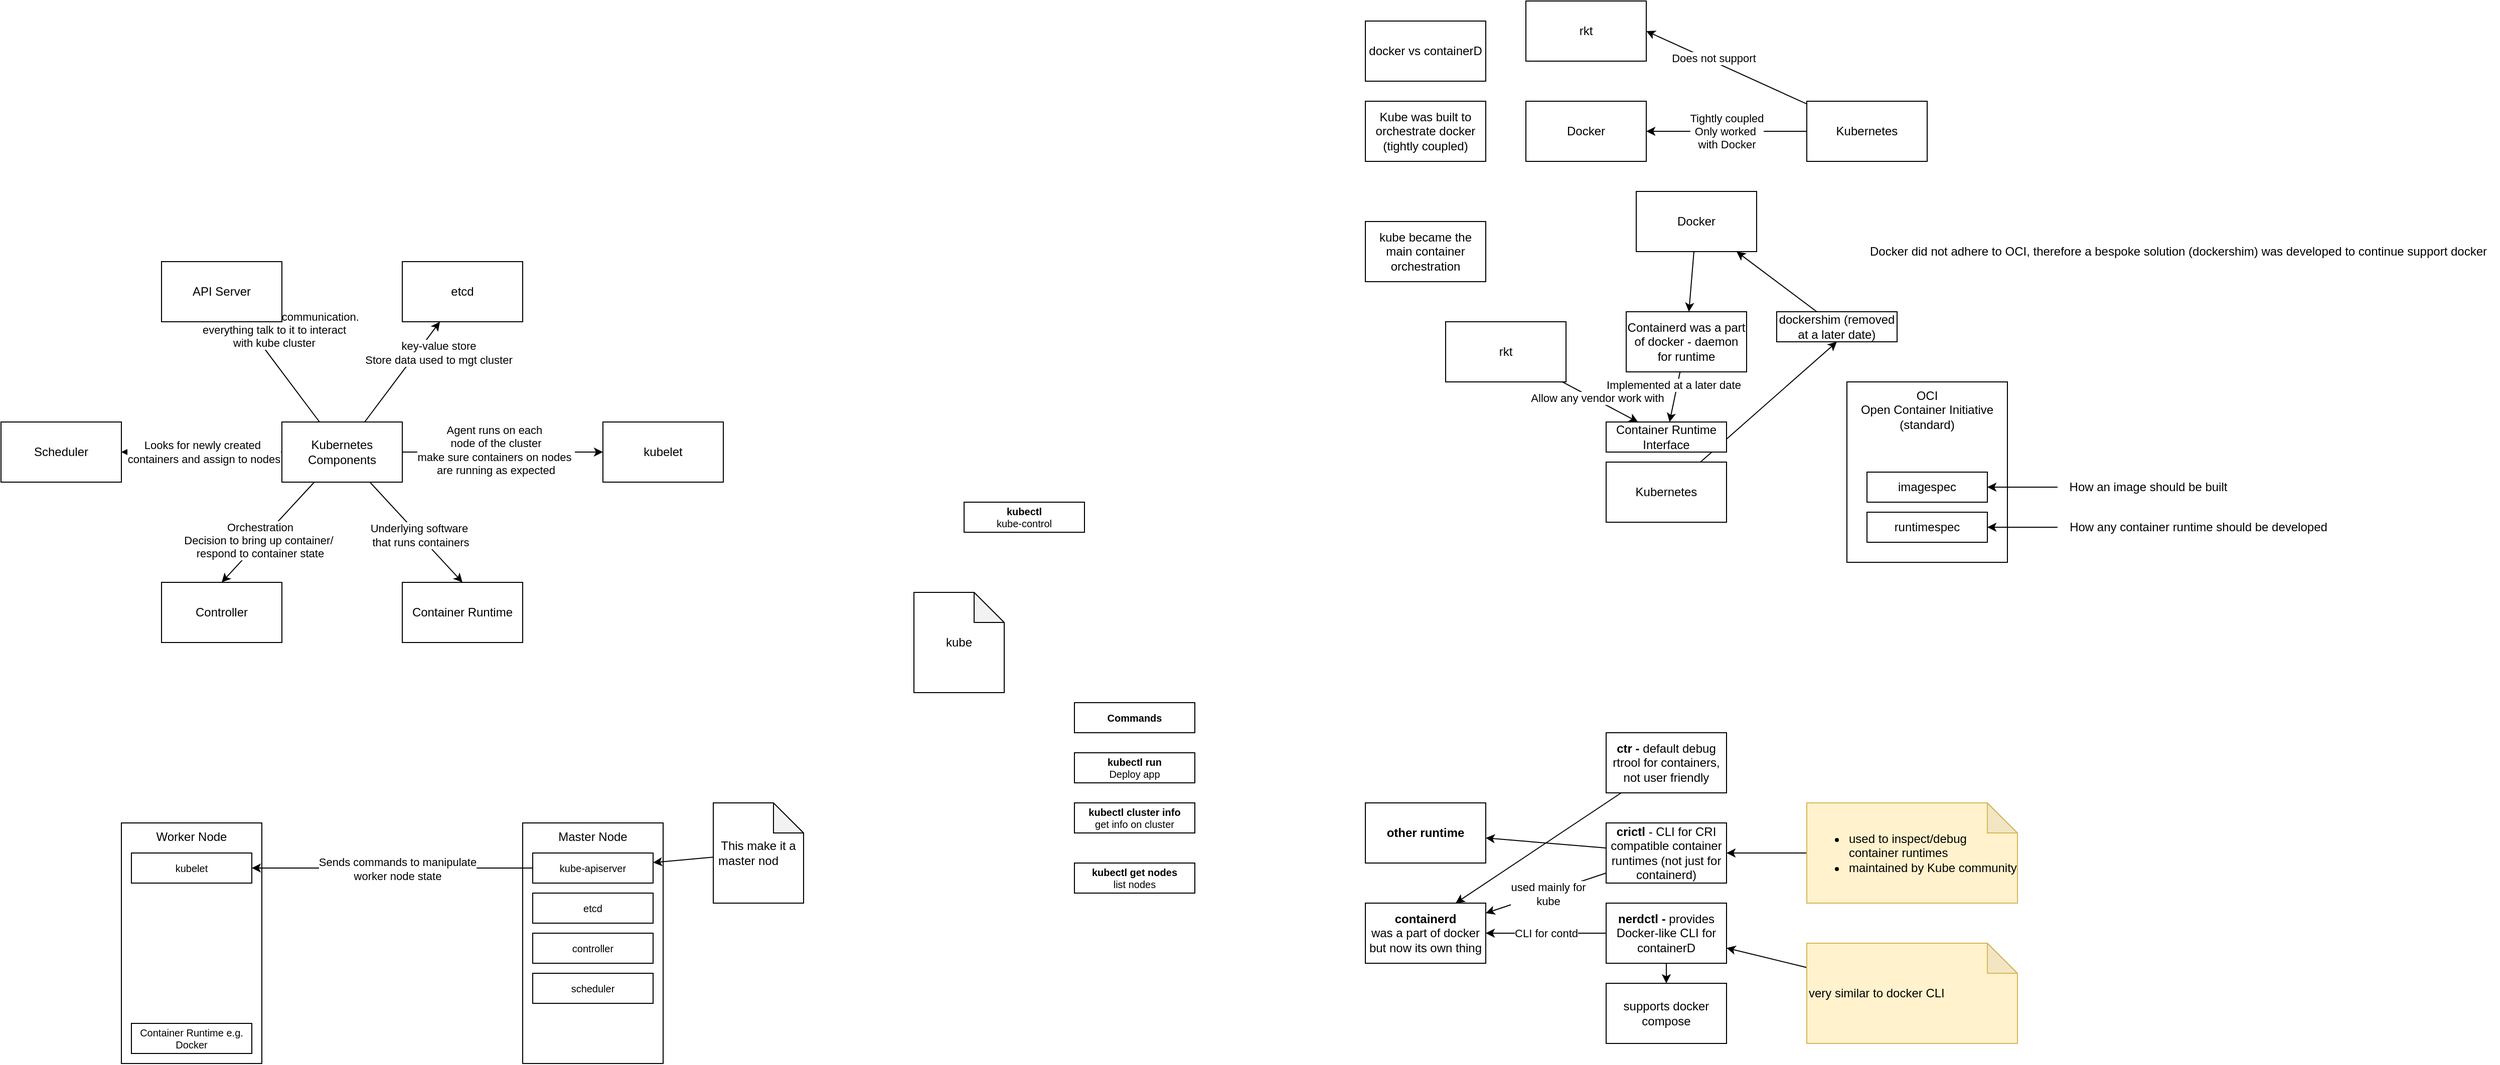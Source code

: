 <mxfile version="24.2.7" type="github">
  <diagram name="Page-1" id="zy53SV4MM4HQcxOWOFIB">
    <mxGraphModel dx="580" dy="911" grid="1" gridSize="10" guides="1" tooltips="1" connect="1" arrows="1" fold="1" page="1" pageScale="1" pageWidth="827" pageHeight="1169" math="0" shadow="0">
      <root>
        <mxCell id="0" />
        <mxCell id="1" parent="0" />
        <mxCell id="Fg91I0AFiqTMSci7lzFo-8" style="edgeStyle=none;rounded=0;orthogonalLoop=1;jettySize=auto;html=1;" edge="1" parent="1" source="Fg91I0AFiqTMSci7lzFo-1" target="Fg91I0AFiqTMSci7lzFo-2">
          <mxGeometry relative="1" as="geometry" />
        </mxCell>
        <mxCell id="Fg91I0AFiqTMSci7lzFo-10" value="Frontend for Kube communication.&lt;div&gt;everything talk to it to interact&lt;/div&gt;&lt;div&gt;with kube cluster&lt;/div&gt;" style="edgeLabel;html=1;align=center;verticalAlign=middle;resizable=0;points=[];" vertex="1" connectable="0" parent="Fg91I0AFiqTMSci7lzFo-8">
          <mxGeometry x="0.22" y="-1" relative="1" as="geometry">
            <mxPoint x="-1" y="-30" as="offset" />
          </mxGeometry>
        </mxCell>
        <mxCell id="Fg91I0AFiqTMSci7lzFo-11" style="edgeStyle=none;rounded=0;orthogonalLoop=1;jettySize=auto;html=1;" edge="1" parent="1" source="Fg91I0AFiqTMSci7lzFo-1" target="Fg91I0AFiqTMSci7lzFo-3">
          <mxGeometry relative="1" as="geometry" />
        </mxCell>
        <mxCell id="Fg91I0AFiqTMSci7lzFo-13" value="key-value store&lt;div&gt;Store data used to mgt cluster&lt;/div&gt;" style="edgeLabel;html=1;align=center;verticalAlign=middle;resizable=0;points=[];" vertex="1" connectable="0" parent="Fg91I0AFiqTMSci7lzFo-11">
          <mxGeometry x="-0.168" y="3" relative="1" as="geometry">
            <mxPoint x="44" y="-26" as="offset" />
          </mxGeometry>
        </mxCell>
        <mxCell id="Fg91I0AFiqTMSci7lzFo-12" style="edgeStyle=none;rounded=0;orthogonalLoop=1;jettySize=auto;html=1;" edge="1" parent="1" source="Fg91I0AFiqTMSci7lzFo-1" target="Fg91I0AFiqTMSci7lzFo-4">
          <mxGeometry relative="1" as="geometry" />
        </mxCell>
        <mxCell id="Fg91I0AFiqTMSci7lzFo-21" value="Agent runs on each&amp;nbsp;&lt;div&gt;node of the cluster&lt;/div&gt;&lt;div&gt;make sure containers on nodes&amp;nbsp;&lt;/div&gt;&lt;div&gt;are running as expected&lt;/div&gt;" style="edgeLabel;html=1;align=center;verticalAlign=middle;resizable=0;points=[];" vertex="1" connectable="0" parent="Fg91I0AFiqTMSci7lzFo-12">
          <mxGeometry x="-0.075" y="2" relative="1" as="geometry">
            <mxPoint as="offset" />
          </mxGeometry>
        </mxCell>
        <mxCell id="Fg91I0AFiqTMSci7lzFo-14" style="edgeStyle=none;rounded=0;orthogonalLoop=1;jettySize=auto;html=1;" edge="1" parent="1" source="Fg91I0AFiqTMSci7lzFo-1" target="Fg91I0AFiqTMSci7lzFo-7">
          <mxGeometry relative="1" as="geometry" />
        </mxCell>
        <mxCell id="Fg91I0AFiqTMSci7lzFo-15" value="Looks for newly created&amp;nbsp;&lt;div&gt;containers and assign to nodes&lt;/div&gt;" style="edgeLabel;html=1;align=center;verticalAlign=middle;resizable=0;points=[];" vertex="1" connectable="0" parent="Fg91I0AFiqTMSci7lzFo-14">
          <mxGeometry x="-0.023" relative="1" as="geometry">
            <mxPoint as="offset" />
          </mxGeometry>
        </mxCell>
        <mxCell id="Fg91I0AFiqTMSci7lzFo-16" style="edgeStyle=none;rounded=0;orthogonalLoop=1;jettySize=auto;html=1;entryX=0.5;entryY=0;entryDx=0;entryDy=0;" edge="1" parent="1" source="Fg91I0AFiqTMSci7lzFo-1" target="Fg91I0AFiqTMSci7lzFo-6">
          <mxGeometry relative="1" as="geometry" />
        </mxCell>
        <mxCell id="Fg91I0AFiqTMSci7lzFo-17" value="Orchestration&lt;div&gt;Decision to bring up container/&amp;nbsp;&lt;/div&gt;&lt;div&gt;respond to container state&lt;/div&gt;" style="edgeLabel;html=1;align=center;verticalAlign=middle;resizable=0;points=[];" vertex="1" connectable="0" parent="Fg91I0AFiqTMSci7lzFo-16">
          <mxGeometry x="0.16" y="-1" relative="1" as="geometry">
            <mxPoint as="offset" />
          </mxGeometry>
        </mxCell>
        <mxCell id="Fg91I0AFiqTMSci7lzFo-18" style="edgeStyle=none;rounded=0;orthogonalLoop=1;jettySize=auto;html=1;entryX=0.5;entryY=0;entryDx=0;entryDy=0;" edge="1" parent="1" source="Fg91I0AFiqTMSci7lzFo-1" target="Fg91I0AFiqTMSci7lzFo-5">
          <mxGeometry relative="1" as="geometry" />
        </mxCell>
        <mxCell id="Fg91I0AFiqTMSci7lzFo-19" value="Underlying software&amp;nbsp;&lt;div&gt;that runs containers&lt;/div&gt;" style="edgeLabel;html=1;align=center;verticalAlign=middle;resizable=0;points=[];" vertex="1" connectable="0" parent="Fg91I0AFiqTMSci7lzFo-18">
          <mxGeometry x="0.063" y="1" relative="1" as="geometry">
            <mxPoint as="offset" />
          </mxGeometry>
        </mxCell>
        <mxCell id="Fg91I0AFiqTMSci7lzFo-1" value="Kubernetes&lt;div&gt;Components&lt;/div&gt;" style="rounded=0;whiteSpace=wrap;html=1;" vertex="1" parent="1">
          <mxGeometry x="320" y="520" width="120" height="60" as="geometry" />
        </mxCell>
        <mxCell id="Fg91I0AFiqTMSci7lzFo-2" value="API Server" style="rounded=0;whiteSpace=wrap;html=1;" vertex="1" parent="1">
          <mxGeometry x="200" y="360" width="120" height="60" as="geometry" />
        </mxCell>
        <mxCell id="Fg91I0AFiqTMSci7lzFo-3" value="etcd" style="rounded=0;whiteSpace=wrap;html=1;" vertex="1" parent="1">
          <mxGeometry x="440" y="360" width="120" height="60" as="geometry" />
        </mxCell>
        <mxCell id="Fg91I0AFiqTMSci7lzFo-4" value="kubelet" style="rounded=0;whiteSpace=wrap;html=1;" vertex="1" parent="1">
          <mxGeometry x="640" y="520" width="120" height="60" as="geometry" />
        </mxCell>
        <mxCell id="Fg91I0AFiqTMSci7lzFo-5" value="Container Runtime" style="rounded=0;whiteSpace=wrap;html=1;" vertex="1" parent="1">
          <mxGeometry x="440" y="680" width="120" height="60" as="geometry" />
        </mxCell>
        <mxCell id="Fg91I0AFiqTMSci7lzFo-6" value="Controller" style="rounded=0;whiteSpace=wrap;html=1;" vertex="1" parent="1">
          <mxGeometry x="200" y="680" width="120" height="60" as="geometry" />
        </mxCell>
        <mxCell id="Fg91I0AFiqTMSci7lzFo-7" value="Scheduler" style="rounded=0;whiteSpace=wrap;html=1;" vertex="1" parent="1">
          <mxGeometry x="40" y="520" width="120" height="60" as="geometry" />
        </mxCell>
        <mxCell id="Fg91I0AFiqTMSci7lzFo-22" value="Worker Node" style="rounded=0;whiteSpace=wrap;html=1;verticalAlign=top;" vertex="1" parent="1">
          <mxGeometry x="160" y="920" width="140" height="240" as="geometry" />
        </mxCell>
        <mxCell id="Fg91I0AFiqTMSci7lzFo-24" value="Container Runtime e.g. Docker" style="rounded=0;whiteSpace=wrap;html=1;fontSize=10;" vertex="1" parent="1">
          <mxGeometry x="170" y="1120" width="120" height="30" as="geometry" />
        </mxCell>
        <mxCell id="Fg91I0AFiqTMSci7lzFo-26" value="Master Node" style="rounded=0;whiteSpace=wrap;html=1;verticalAlign=top;" vertex="1" parent="1">
          <mxGeometry x="560" y="920" width="140" height="240" as="geometry" />
        </mxCell>
        <mxCell id="Fg91I0AFiqTMSci7lzFo-31" value="" style="edgeStyle=none;rounded=0;orthogonalLoop=1;jettySize=auto;html=1;" edge="1" parent="1" source="Fg91I0AFiqTMSci7lzFo-27" target="Fg91I0AFiqTMSci7lzFo-30">
          <mxGeometry relative="1" as="geometry" />
        </mxCell>
        <mxCell id="Fg91I0AFiqTMSci7lzFo-32" value="Sends commands to manipulate&lt;div&gt;worker node state&lt;/div&gt;" style="edgeLabel;html=1;align=center;verticalAlign=middle;resizable=0;points=[];" vertex="1" connectable="0" parent="Fg91I0AFiqTMSci7lzFo-31">
          <mxGeometry x="-0.035" y="1" relative="1" as="geometry">
            <mxPoint as="offset" />
          </mxGeometry>
        </mxCell>
        <mxCell id="Fg91I0AFiqTMSci7lzFo-27" value="kube-apiserver" style="rounded=0;whiteSpace=wrap;html=1;fontSize=10;" vertex="1" parent="1">
          <mxGeometry x="570" y="950" width="120" height="30" as="geometry" />
        </mxCell>
        <mxCell id="Fg91I0AFiqTMSci7lzFo-29" value="" style="edgeStyle=none;rounded=0;orthogonalLoop=1;jettySize=auto;html=1;" edge="1" parent="1" source="Fg91I0AFiqTMSci7lzFo-28" target="Fg91I0AFiqTMSci7lzFo-27">
          <mxGeometry relative="1" as="geometry" />
        </mxCell>
        <mxCell id="Fg91I0AFiqTMSci7lzFo-28" value="This make it a master nod&lt;span style=&quot;white-space: pre;&quot;&gt;&#x9;&lt;/span&gt;" style="shape=note;whiteSpace=wrap;html=1;backgroundOutline=1;darkOpacity=0.05;" vertex="1" parent="1">
          <mxGeometry x="750" y="900" width="90" height="100" as="geometry" />
        </mxCell>
        <mxCell id="Fg91I0AFiqTMSci7lzFo-30" value="kubelet" style="rounded=0;whiteSpace=wrap;html=1;fontSize=10;" vertex="1" parent="1">
          <mxGeometry x="170" y="950" width="120" height="30" as="geometry" />
        </mxCell>
        <mxCell id="Fg91I0AFiqTMSci7lzFo-33" value="etcd" style="rounded=0;whiteSpace=wrap;html=1;fontSize=10;" vertex="1" parent="1">
          <mxGeometry x="570" y="990" width="120" height="30" as="geometry" />
        </mxCell>
        <mxCell id="Fg91I0AFiqTMSci7lzFo-34" value="controller" style="rounded=0;whiteSpace=wrap;html=1;fontSize=10;" vertex="1" parent="1">
          <mxGeometry x="570" y="1030" width="120" height="30" as="geometry" />
        </mxCell>
        <mxCell id="Fg91I0AFiqTMSci7lzFo-35" value="scheduler" style="rounded=0;whiteSpace=wrap;html=1;fontSize=10;" vertex="1" parent="1">
          <mxGeometry x="570" y="1070" width="120" height="30" as="geometry" />
        </mxCell>
        <mxCell id="Fg91I0AFiqTMSci7lzFo-36" value="&lt;b&gt;kubectl&lt;/b&gt;&lt;div&gt;kube-control&lt;/div&gt;" style="rounded=0;whiteSpace=wrap;html=1;fontSize=10;" vertex="1" parent="1">
          <mxGeometry x="1000" y="600" width="120" height="30" as="geometry" />
        </mxCell>
        <mxCell id="Fg91I0AFiqTMSci7lzFo-37" value="kube" style="shape=note;whiteSpace=wrap;html=1;backgroundOutline=1;darkOpacity=0.05;" vertex="1" parent="1">
          <mxGeometry x="950" y="690" width="90" height="100" as="geometry" />
        </mxCell>
        <mxCell id="Fg91I0AFiqTMSci7lzFo-38" value="&lt;b&gt;kubectl run&lt;/b&gt;&lt;div&gt;Deploy app&lt;/div&gt;" style="rounded=0;whiteSpace=wrap;html=1;fontSize=10;" vertex="1" parent="1">
          <mxGeometry x="1110" y="850" width="120" height="30" as="geometry" />
        </mxCell>
        <mxCell id="Fg91I0AFiqTMSci7lzFo-39" value="&lt;b&gt;kubectl cluster info&lt;/b&gt;&lt;div&gt;get info on cluster&lt;/div&gt;" style="rounded=0;whiteSpace=wrap;html=1;fontSize=10;" vertex="1" parent="1">
          <mxGeometry x="1110" y="900" width="120" height="30" as="geometry" />
        </mxCell>
        <mxCell id="Fg91I0AFiqTMSci7lzFo-40" value="&lt;b&gt;kubectl get nodes&lt;/b&gt;&lt;div&gt;list nodes&lt;/div&gt;" style="rounded=0;whiteSpace=wrap;html=1;fontSize=10;" vertex="1" parent="1">
          <mxGeometry x="1110" y="960" width="120" height="30" as="geometry" />
        </mxCell>
        <mxCell id="Fg91I0AFiqTMSci7lzFo-41" value="&lt;b&gt;Commands&lt;/b&gt;" style="rounded=0;whiteSpace=wrap;html=1;fontSize=10;" vertex="1" parent="1">
          <mxGeometry x="1110" y="800" width="120" height="30" as="geometry" />
        </mxCell>
        <mxCell id="Fg91I0AFiqTMSci7lzFo-42" value="docker vs containerD" style="rounded=0;whiteSpace=wrap;html=1;" vertex="1" parent="1">
          <mxGeometry x="1400" y="120" width="120" height="60" as="geometry" />
        </mxCell>
        <mxCell id="Fg91I0AFiqTMSci7lzFo-43" value="Kube was built to orchestrate docker (tightly coupled)" style="rounded=0;whiteSpace=wrap;html=1;" vertex="1" parent="1">
          <mxGeometry x="1400" y="200" width="120" height="60" as="geometry" />
        </mxCell>
        <mxCell id="Fg91I0AFiqTMSci7lzFo-44" value="kube became the main container orchestration" style="rounded=0;whiteSpace=wrap;html=1;" vertex="1" parent="1">
          <mxGeometry x="1400" y="320" width="120" height="60" as="geometry" />
        </mxCell>
        <mxCell id="Fg91I0AFiqTMSci7lzFo-45" value="Docker" style="rounded=0;whiteSpace=wrap;html=1;" vertex="1" parent="1">
          <mxGeometry x="1560" y="200" width="120" height="60" as="geometry" />
        </mxCell>
        <mxCell id="Fg91I0AFiqTMSci7lzFo-47" style="edgeStyle=none;rounded=0;orthogonalLoop=1;jettySize=auto;html=1;" edge="1" parent="1" source="Fg91I0AFiqTMSci7lzFo-46" target="Fg91I0AFiqTMSci7lzFo-45">
          <mxGeometry relative="1" as="geometry" />
        </mxCell>
        <mxCell id="Fg91I0AFiqTMSci7lzFo-48" value="Tightly coupled&lt;div&gt;Only worked&amp;nbsp;&lt;/div&gt;&lt;div&gt;with Docker&lt;/div&gt;" style="edgeLabel;html=1;align=center;verticalAlign=middle;resizable=0;points=[];" vertex="1" connectable="0" parent="Fg91I0AFiqTMSci7lzFo-47">
          <mxGeometry x="0.175" y="3" relative="1" as="geometry">
            <mxPoint x="14" y="-3" as="offset" />
          </mxGeometry>
        </mxCell>
        <mxCell id="Fg91I0AFiqTMSci7lzFo-51" style="edgeStyle=none;rounded=0;orthogonalLoop=1;jettySize=auto;html=1;entryX=1;entryY=0.5;entryDx=0;entryDy=0;" edge="1" parent="1" source="Fg91I0AFiqTMSci7lzFo-46" target="Fg91I0AFiqTMSci7lzFo-49">
          <mxGeometry relative="1" as="geometry" />
        </mxCell>
        <mxCell id="Fg91I0AFiqTMSci7lzFo-54" value="Does not support" style="edgeLabel;html=1;align=center;verticalAlign=middle;resizable=0;points=[];" vertex="1" connectable="0" parent="Fg91I0AFiqTMSci7lzFo-51">
          <mxGeometry x="0.176" y="-3" relative="1" as="geometry">
            <mxPoint as="offset" />
          </mxGeometry>
        </mxCell>
        <mxCell id="Fg91I0AFiqTMSci7lzFo-46" value="Kubernetes" style="rounded=0;whiteSpace=wrap;html=1;" vertex="1" parent="1">
          <mxGeometry x="1840" y="200" width="120" height="60" as="geometry" />
        </mxCell>
        <mxCell id="Fg91I0AFiqTMSci7lzFo-49" value="rkt" style="rounded=0;whiteSpace=wrap;html=1;" vertex="1" parent="1">
          <mxGeometry x="1560" y="100" width="120" height="60" as="geometry" />
        </mxCell>
        <mxCell id="Fg91I0AFiqTMSci7lzFo-76" style="edgeStyle=none;rounded=0;orthogonalLoop=1;jettySize=auto;html=1;entryX=0.5;entryY=1;entryDx=0;entryDy=0;" edge="1" parent="1" source="Fg91I0AFiqTMSci7lzFo-56" target="Fg91I0AFiqTMSci7lzFo-74">
          <mxGeometry relative="1" as="geometry" />
        </mxCell>
        <mxCell id="Fg91I0AFiqTMSci7lzFo-56" value="Kubernetes" style="rounded=0;whiteSpace=wrap;html=1;" vertex="1" parent="1">
          <mxGeometry x="1640" y="560" width="120" height="60" as="geometry" />
        </mxCell>
        <mxCell id="Fg91I0AFiqTMSci7lzFo-57" value="Container Runtime Interface" style="rounded=0;whiteSpace=wrap;html=1;" vertex="1" parent="1">
          <mxGeometry x="1640" y="520" width="120" height="30" as="geometry" />
        </mxCell>
        <mxCell id="Fg91I0AFiqTMSci7lzFo-81" style="edgeStyle=none;rounded=0;orthogonalLoop=1;jettySize=auto;html=1;" edge="1" parent="1" source="Fg91I0AFiqTMSci7lzFo-58" target="Fg91I0AFiqTMSci7lzFo-80">
          <mxGeometry relative="1" as="geometry" />
        </mxCell>
        <mxCell id="Fg91I0AFiqTMSci7lzFo-58" value="Docker" style="rounded=0;whiteSpace=wrap;html=1;" vertex="1" parent="1">
          <mxGeometry x="1670" y="290" width="120" height="60" as="geometry" />
        </mxCell>
        <mxCell id="Fg91I0AFiqTMSci7lzFo-60" style="edgeStyle=none;rounded=0;orthogonalLoop=1;jettySize=auto;html=1;" edge="1" parent="1" source="Fg91I0AFiqTMSci7lzFo-59" target="Fg91I0AFiqTMSci7lzFo-57">
          <mxGeometry relative="1" as="geometry" />
        </mxCell>
        <mxCell id="Fg91I0AFiqTMSci7lzFo-79" value="Allow any vendor work with" style="edgeLabel;html=1;align=center;verticalAlign=middle;resizable=0;points=[];" vertex="1" connectable="0" parent="Fg91I0AFiqTMSci7lzFo-60">
          <mxGeometry x="-0.121" y="2" relative="1" as="geometry">
            <mxPoint as="offset" />
          </mxGeometry>
        </mxCell>
        <mxCell id="Fg91I0AFiqTMSci7lzFo-59" value="rkt" style="rounded=0;whiteSpace=wrap;html=1;" vertex="1" parent="1">
          <mxGeometry x="1480" y="420" width="120" height="60" as="geometry" />
        </mxCell>
        <mxCell id="Fg91I0AFiqTMSci7lzFo-64" value="OCI&lt;div&gt;Open Container Initiative (standard)&lt;/div&gt;" style="rounded=0;whiteSpace=wrap;html=1;verticalAlign=top;" vertex="1" parent="1">
          <mxGeometry x="1880" y="480" width="160" height="180" as="geometry" />
        </mxCell>
        <mxCell id="Fg91I0AFiqTMSci7lzFo-66" value="imagespec" style="rounded=0;whiteSpace=wrap;html=1;" vertex="1" parent="1">
          <mxGeometry x="1900" y="570" width="120" height="30" as="geometry" />
        </mxCell>
        <mxCell id="Fg91I0AFiqTMSci7lzFo-67" value="runtimespec" style="rounded=0;whiteSpace=wrap;html=1;" vertex="1" parent="1">
          <mxGeometry x="1900" y="610" width="120" height="30" as="geometry" />
        </mxCell>
        <mxCell id="Fg91I0AFiqTMSci7lzFo-69" value="" style="edgeStyle=none;rounded=0;orthogonalLoop=1;jettySize=auto;html=1;entryX=1;entryY=0.5;entryDx=0;entryDy=0;" edge="1" parent="1" source="Fg91I0AFiqTMSci7lzFo-68" target="Fg91I0AFiqTMSci7lzFo-66">
          <mxGeometry relative="1" as="geometry" />
        </mxCell>
        <mxCell id="Fg91I0AFiqTMSci7lzFo-68" value="How an image should be built" style="text;html=1;align=center;verticalAlign=middle;resizable=0;points=[];autosize=1;strokeColor=none;fillColor=none;" vertex="1" parent="1">
          <mxGeometry x="2090" y="570" width="180" height="30" as="geometry" />
        </mxCell>
        <mxCell id="Fg91I0AFiqTMSci7lzFo-71" value="" style="edgeStyle=none;rounded=0;orthogonalLoop=1;jettySize=auto;html=1;" edge="1" parent="1" source="Fg91I0AFiqTMSci7lzFo-70" target="Fg91I0AFiqTMSci7lzFo-67">
          <mxGeometry relative="1" as="geometry" />
        </mxCell>
        <mxCell id="Fg91I0AFiqTMSci7lzFo-70" value="How any container runtime should be developed" style="text;html=1;align=center;verticalAlign=middle;resizable=0;points=[];autosize=1;strokeColor=none;fillColor=none;" vertex="1" parent="1">
          <mxGeometry x="2090" y="610" width="280" height="30" as="geometry" />
        </mxCell>
        <mxCell id="Fg91I0AFiqTMSci7lzFo-77" style="edgeStyle=none;rounded=0;orthogonalLoop=1;jettySize=auto;html=1;" edge="1" parent="1" source="Fg91I0AFiqTMSci7lzFo-74" target="Fg91I0AFiqTMSci7lzFo-58">
          <mxGeometry relative="1" as="geometry" />
        </mxCell>
        <mxCell id="Fg91I0AFiqTMSci7lzFo-74" value="dockershim (removed at a later date)" style="rounded=0;whiteSpace=wrap;html=1;" vertex="1" parent="1">
          <mxGeometry x="1810" y="410" width="120" height="30" as="geometry" />
        </mxCell>
        <mxCell id="Fg91I0AFiqTMSci7lzFo-75" value="Docker did not adhere to OCI, therefore a bespoke solution (dockershim) was developed to continue support docker" style="text;html=1;align=center;verticalAlign=middle;resizable=0;points=[];autosize=1;strokeColor=none;fillColor=none;" vertex="1" parent="1">
          <mxGeometry x="1890" y="335" width="640" height="30" as="geometry" />
        </mxCell>
        <mxCell id="Fg91I0AFiqTMSci7lzFo-82" style="edgeStyle=none;rounded=0;orthogonalLoop=1;jettySize=auto;html=1;" edge="1" parent="1" source="Fg91I0AFiqTMSci7lzFo-80" target="Fg91I0AFiqTMSci7lzFo-57">
          <mxGeometry relative="1" as="geometry" />
        </mxCell>
        <mxCell id="Fg91I0AFiqTMSci7lzFo-83" value="Implemented at a later date" style="edgeLabel;html=1;align=center;verticalAlign=middle;resizable=0;points=[];" vertex="1" connectable="0" parent="Fg91I0AFiqTMSci7lzFo-82">
          <mxGeometry x="-0.459" y="-4" relative="1" as="geometry">
            <mxPoint as="offset" />
          </mxGeometry>
        </mxCell>
        <mxCell id="Fg91I0AFiqTMSci7lzFo-80" value="Containerd was a part of docker - daemon for runtime" style="rounded=0;whiteSpace=wrap;html=1;" vertex="1" parent="1">
          <mxGeometry x="1660" y="410" width="120" height="60" as="geometry" />
        </mxCell>
        <mxCell id="Fg91I0AFiqTMSci7lzFo-84" value="&lt;b&gt;containerd&lt;/b&gt;&lt;div&gt;was a part of docker but now its own thing&lt;/div&gt;" style="rounded=0;whiteSpace=wrap;html=1;" vertex="1" parent="1">
          <mxGeometry x="1400" y="1000" width="120" height="60" as="geometry" />
        </mxCell>
        <mxCell id="Fg91I0AFiqTMSci7lzFo-88" value="" style="edgeStyle=none;rounded=0;orthogonalLoop=1;jettySize=auto;html=1;" edge="1" parent="1" source="Fg91I0AFiqTMSci7lzFo-85" target="Fg91I0AFiqTMSci7lzFo-86">
          <mxGeometry relative="1" as="geometry" />
        </mxCell>
        <mxCell id="Fg91I0AFiqTMSci7lzFo-89" style="edgeStyle=none;rounded=0;orthogonalLoop=1;jettySize=auto;html=1;" edge="1" parent="1" source="Fg91I0AFiqTMSci7lzFo-85" target="Fg91I0AFiqTMSci7lzFo-84">
          <mxGeometry relative="1" as="geometry" />
        </mxCell>
        <mxCell id="Fg91I0AFiqTMSci7lzFo-90" value="CLI for contd" style="edgeLabel;html=1;align=center;verticalAlign=middle;resizable=0;points=[];" vertex="1" connectable="0" parent="Fg91I0AFiqTMSci7lzFo-89">
          <mxGeometry x="0.153" y="2" relative="1" as="geometry">
            <mxPoint x="9" y="-2" as="offset" />
          </mxGeometry>
        </mxCell>
        <mxCell id="Fg91I0AFiqTMSci7lzFo-85" value="&lt;b&gt;nerdctl - &lt;/b&gt;provides Docker-like CLI for containerD" style="rounded=0;whiteSpace=wrap;html=1;" vertex="1" parent="1">
          <mxGeometry x="1640" y="1000" width="120" height="60" as="geometry" />
        </mxCell>
        <mxCell id="Fg91I0AFiqTMSci7lzFo-86" value="supports docker compose" style="rounded=0;whiteSpace=wrap;html=1;" vertex="1" parent="1">
          <mxGeometry x="1640" y="1080" width="120" height="60" as="geometry" />
        </mxCell>
        <mxCell id="Fg91I0AFiqTMSci7lzFo-92" value="" style="edgeStyle=none;rounded=0;orthogonalLoop=1;jettySize=auto;html=1;" edge="1" parent="1" source="Fg91I0AFiqTMSci7lzFo-91" target="Fg91I0AFiqTMSci7lzFo-85">
          <mxGeometry relative="1" as="geometry" />
        </mxCell>
        <mxCell id="Fg91I0AFiqTMSci7lzFo-91" value="very similar to docker CLI" style="shape=note;whiteSpace=wrap;html=1;backgroundOutline=1;darkOpacity=0.05;fillColor=#fff2cc;strokeColor=#d6b656;align=left;" vertex="1" parent="1">
          <mxGeometry x="1840" y="1040" width="210" height="100" as="geometry" />
        </mxCell>
        <mxCell id="Fg91I0AFiqTMSci7lzFo-96" style="edgeStyle=none;rounded=0;orthogonalLoop=1;jettySize=auto;html=1;" edge="1" parent="1" source="Fg91I0AFiqTMSci7lzFo-93" target="Fg91I0AFiqTMSci7lzFo-84">
          <mxGeometry relative="1" as="geometry" />
        </mxCell>
        <mxCell id="Fg91I0AFiqTMSci7lzFo-97" value="used mainly for&lt;div&gt;kube&lt;/div&gt;" style="edgeLabel;html=1;align=center;verticalAlign=middle;resizable=0;points=[];" vertex="1" connectable="0" parent="Fg91I0AFiqTMSci7lzFo-96">
          <mxGeometry x="-0.023" y="1" relative="1" as="geometry">
            <mxPoint as="offset" />
          </mxGeometry>
        </mxCell>
        <mxCell id="Fg91I0AFiqTMSci7lzFo-103" style="edgeStyle=none;rounded=0;orthogonalLoop=1;jettySize=auto;html=1;" edge="1" parent="1" source="Fg91I0AFiqTMSci7lzFo-93" target="Fg91I0AFiqTMSci7lzFo-102">
          <mxGeometry relative="1" as="geometry" />
        </mxCell>
        <mxCell id="Fg91I0AFiqTMSci7lzFo-93" value="&lt;b&gt;crictl &lt;/b&gt;- CLI for CRI compatible container runtimes (not just for containerd)" style="rounded=0;whiteSpace=wrap;html=1;" vertex="1" parent="1">
          <mxGeometry x="1640" y="920" width="120" height="60" as="geometry" />
        </mxCell>
        <mxCell id="Fg91I0AFiqTMSci7lzFo-95" style="edgeStyle=none;rounded=0;orthogonalLoop=1;jettySize=auto;html=1;" edge="1" parent="1" source="Fg91I0AFiqTMSci7lzFo-94" target="Fg91I0AFiqTMSci7lzFo-93">
          <mxGeometry relative="1" as="geometry" />
        </mxCell>
        <mxCell id="Fg91I0AFiqTMSci7lzFo-94" value="&lt;ul&gt;&lt;li&gt;used to inspect/debug container runtimes&lt;/li&gt;&lt;li&gt;maintained by Kube community&lt;/li&gt;&lt;/ul&gt;" style="shape=note;whiteSpace=wrap;html=1;backgroundOutline=1;darkOpacity=0.05;fillColor=#fff2cc;strokeColor=#d6b656;align=left;" vertex="1" parent="1">
          <mxGeometry x="1840" y="900" width="210" height="100" as="geometry" />
        </mxCell>
        <mxCell id="Fg91I0AFiqTMSci7lzFo-101" style="edgeStyle=none;rounded=0;orthogonalLoop=1;jettySize=auto;html=1;entryX=0.75;entryY=0;entryDx=0;entryDy=0;" edge="1" parent="1" source="Fg91I0AFiqTMSci7lzFo-100" target="Fg91I0AFiqTMSci7lzFo-84">
          <mxGeometry relative="1" as="geometry" />
        </mxCell>
        <mxCell id="Fg91I0AFiqTMSci7lzFo-100" value="&lt;b&gt;ctr - &lt;/b&gt;default debug rtrool for containers, not user friendly" style="rounded=0;whiteSpace=wrap;html=1;" vertex="1" parent="1">
          <mxGeometry x="1640" y="830" width="120" height="60" as="geometry" />
        </mxCell>
        <mxCell id="Fg91I0AFiqTMSci7lzFo-102" value="&lt;b&gt;other runtime&lt;/b&gt;" style="rounded=0;whiteSpace=wrap;html=1;" vertex="1" parent="1">
          <mxGeometry x="1400" y="900" width="120" height="60" as="geometry" />
        </mxCell>
      </root>
    </mxGraphModel>
  </diagram>
</mxfile>
